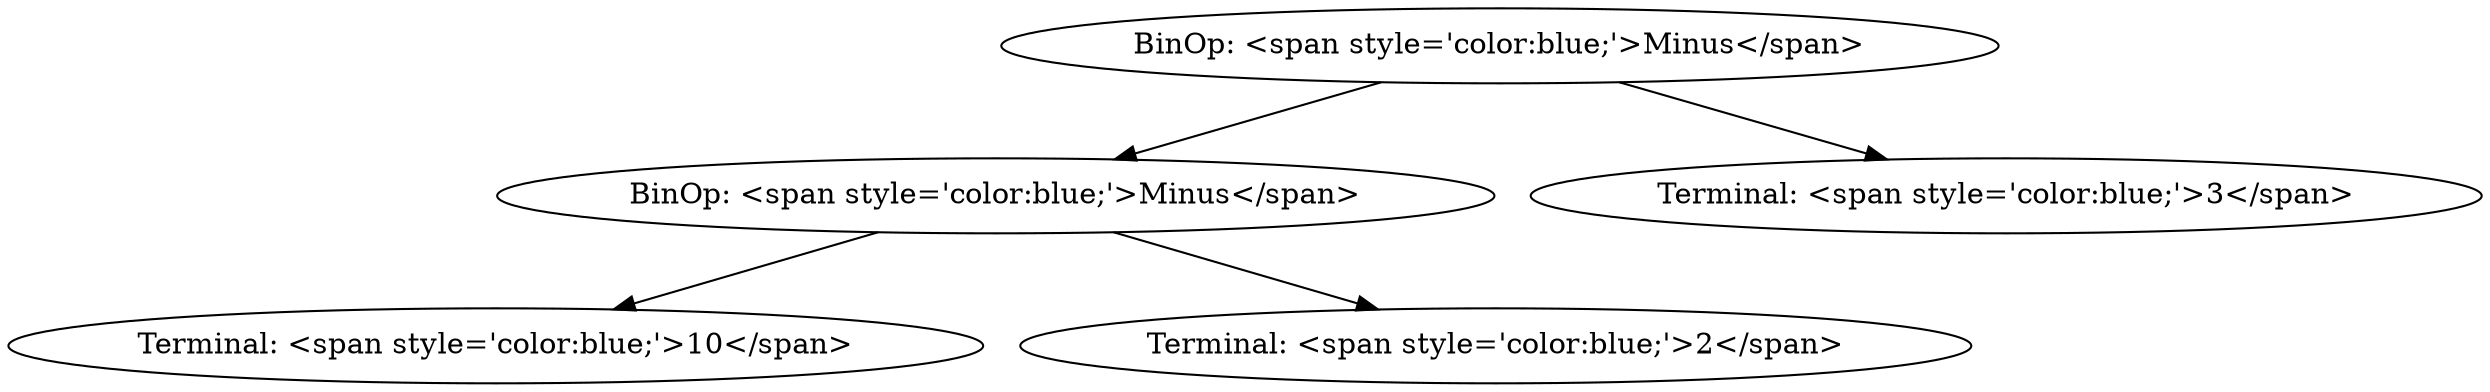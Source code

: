 digraph {
    node [rx=5 ry=5 ]
    BinOp [labelType="html" label="BinOp: <span style='color:blue;'>Minus</span>"];
    BinOp2 [labelType="html" label="BinOp: <span style='color:blue;'>Minus</span>"];
    T10 [labelType="html" label="Terminal: <span style='color:blue;'>10</span>"];
    T2 [labelType="html" label="Terminal: <span style='color:blue;'>2</span>"];
    T3 [labelType="html" label="Terminal: <span style='color:blue;'>3</span>"];
    BinOp -> BinOp2;
    BinOp -> T3;
    BinOp2 -> T10;
    BinOp2 -> T2;
}
  